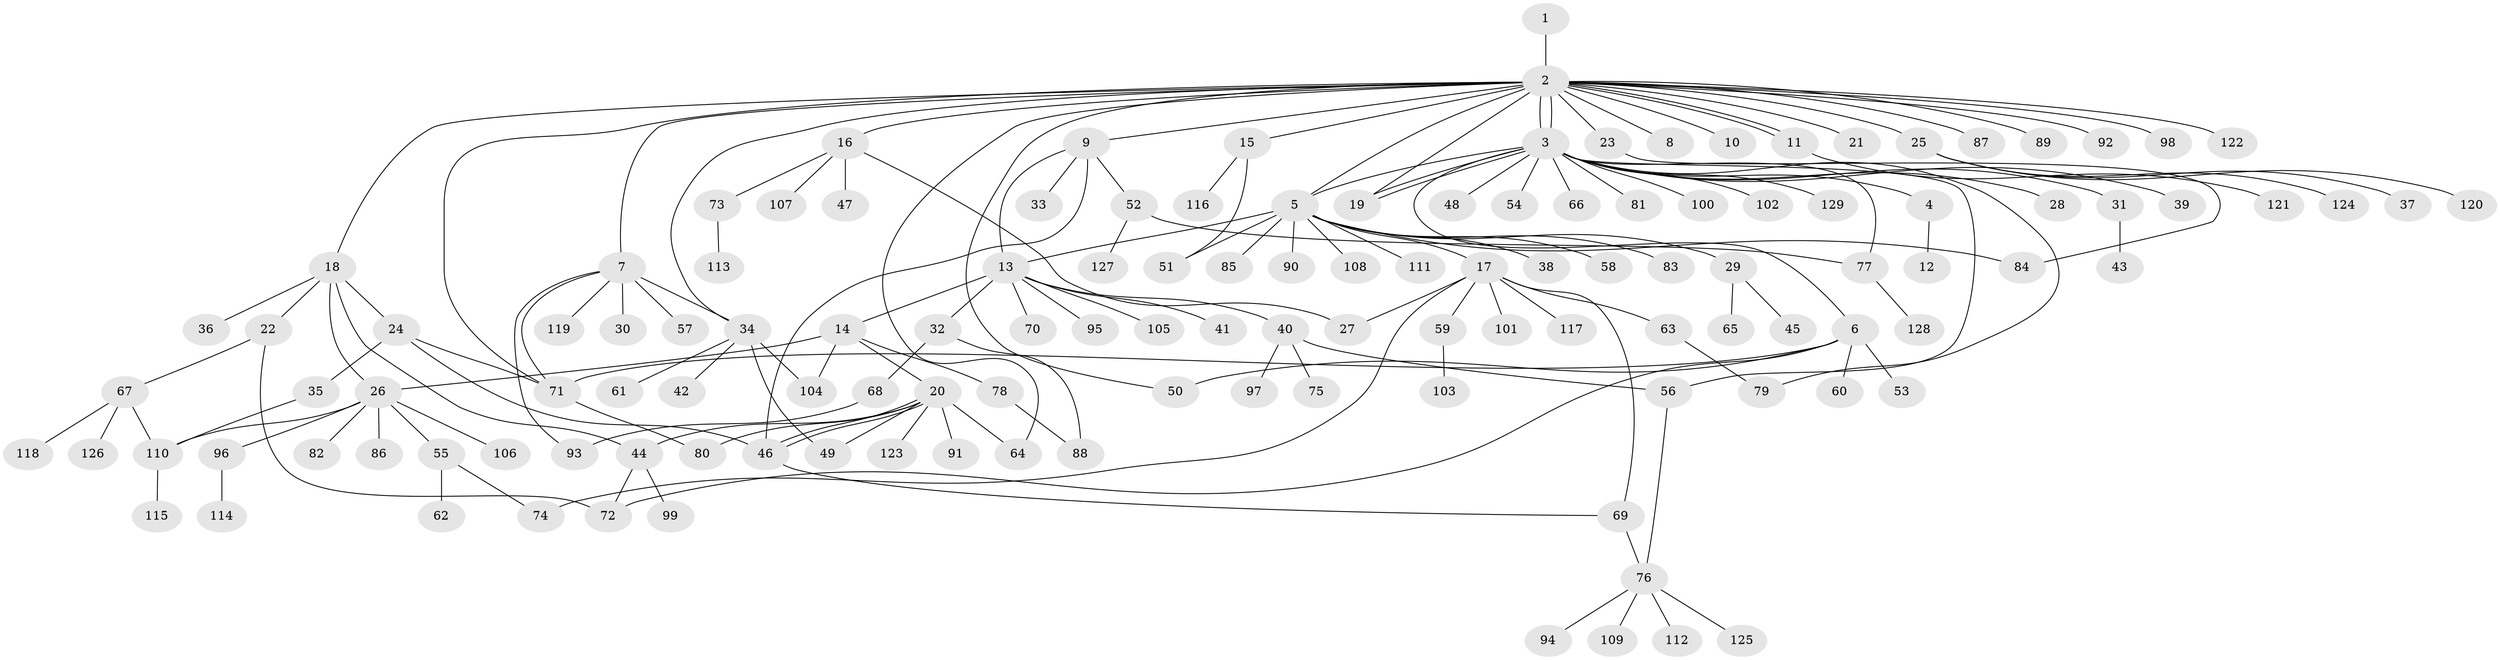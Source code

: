 // coarse degree distribution, {1: 0.5384615384615384, 7: 0.019230769230769232, 9: 0.019230769230769232, 4: 0.038461538461538464, 3: 0.07692307692307693, 11: 0.019230769230769232, 2: 0.15384615384615385, 19: 0.019230769230769232, 6: 0.038461538461538464, 15: 0.019230769230769232, 5: 0.057692307692307696}
// Generated by graph-tools (version 1.1) at 2025/36/03/04/25 23:36:48]
// undirected, 129 vertices, 163 edges
graph export_dot {
  node [color=gray90,style=filled];
  1;
  2;
  3;
  4;
  5;
  6;
  7;
  8;
  9;
  10;
  11;
  12;
  13;
  14;
  15;
  16;
  17;
  18;
  19;
  20;
  21;
  22;
  23;
  24;
  25;
  26;
  27;
  28;
  29;
  30;
  31;
  32;
  33;
  34;
  35;
  36;
  37;
  38;
  39;
  40;
  41;
  42;
  43;
  44;
  45;
  46;
  47;
  48;
  49;
  50;
  51;
  52;
  53;
  54;
  55;
  56;
  57;
  58;
  59;
  60;
  61;
  62;
  63;
  64;
  65;
  66;
  67;
  68;
  69;
  70;
  71;
  72;
  73;
  74;
  75;
  76;
  77;
  78;
  79;
  80;
  81;
  82;
  83;
  84;
  85;
  86;
  87;
  88;
  89;
  90;
  91;
  92;
  93;
  94;
  95;
  96;
  97;
  98;
  99;
  100;
  101;
  102;
  103;
  104;
  105;
  106;
  107;
  108;
  109;
  110;
  111;
  112;
  113;
  114;
  115;
  116;
  117;
  118;
  119;
  120;
  121;
  122;
  123;
  124;
  125;
  126;
  127;
  128;
  129;
  1 -- 2;
  2 -- 3;
  2 -- 3;
  2 -- 5;
  2 -- 7;
  2 -- 8;
  2 -- 9;
  2 -- 10;
  2 -- 11;
  2 -- 11;
  2 -- 15;
  2 -- 16;
  2 -- 18;
  2 -- 19;
  2 -- 21;
  2 -- 23;
  2 -- 25;
  2 -- 34;
  2 -- 50;
  2 -- 64;
  2 -- 71;
  2 -- 87;
  2 -- 89;
  2 -- 92;
  2 -- 98;
  2 -- 122;
  3 -- 4;
  3 -- 5;
  3 -- 6;
  3 -- 19;
  3 -- 19;
  3 -- 28;
  3 -- 31;
  3 -- 39;
  3 -- 48;
  3 -- 54;
  3 -- 56;
  3 -- 66;
  3 -- 77;
  3 -- 79;
  3 -- 81;
  3 -- 100;
  3 -- 102;
  3 -- 129;
  4 -- 12;
  5 -- 13;
  5 -- 17;
  5 -- 29;
  5 -- 38;
  5 -- 51;
  5 -- 58;
  5 -- 83;
  5 -- 84;
  5 -- 85;
  5 -- 90;
  5 -- 108;
  5 -- 111;
  6 -- 50;
  6 -- 53;
  6 -- 60;
  6 -- 71;
  6 -- 72;
  7 -- 30;
  7 -- 34;
  7 -- 57;
  7 -- 71;
  7 -- 93;
  7 -- 119;
  9 -- 13;
  9 -- 33;
  9 -- 46;
  9 -- 52;
  11 -- 121;
  13 -- 14;
  13 -- 32;
  13 -- 40;
  13 -- 41;
  13 -- 70;
  13 -- 95;
  13 -- 105;
  14 -- 20;
  14 -- 26;
  14 -- 78;
  14 -- 104;
  15 -- 51;
  15 -- 116;
  16 -- 27;
  16 -- 47;
  16 -- 73;
  16 -- 107;
  17 -- 27;
  17 -- 59;
  17 -- 63;
  17 -- 69;
  17 -- 74;
  17 -- 101;
  17 -- 117;
  18 -- 22;
  18 -- 24;
  18 -- 26;
  18 -- 36;
  18 -- 44;
  20 -- 44;
  20 -- 46;
  20 -- 46;
  20 -- 49;
  20 -- 64;
  20 -- 80;
  20 -- 91;
  20 -- 123;
  22 -- 67;
  22 -- 72;
  23 -- 84;
  24 -- 35;
  24 -- 46;
  24 -- 71;
  25 -- 37;
  25 -- 120;
  25 -- 124;
  26 -- 55;
  26 -- 82;
  26 -- 86;
  26 -- 96;
  26 -- 106;
  26 -- 110;
  29 -- 45;
  29 -- 65;
  31 -- 43;
  32 -- 68;
  32 -- 88;
  34 -- 42;
  34 -- 49;
  34 -- 61;
  34 -- 104;
  35 -- 110;
  40 -- 56;
  40 -- 75;
  40 -- 97;
  44 -- 72;
  44 -- 99;
  46 -- 69;
  52 -- 77;
  52 -- 127;
  55 -- 62;
  55 -- 74;
  56 -- 76;
  59 -- 103;
  63 -- 79;
  67 -- 110;
  67 -- 118;
  67 -- 126;
  68 -- 93;
  69 -- 76;
  71 -- 80;
  73 -- 113;
  76 -- 94;
  76 -- 109;
  76 -- 112;
  76 -- 125;
  77 -- 128;
  78 -- 88;
  96 -- 114;
  110 -- 115;
}
